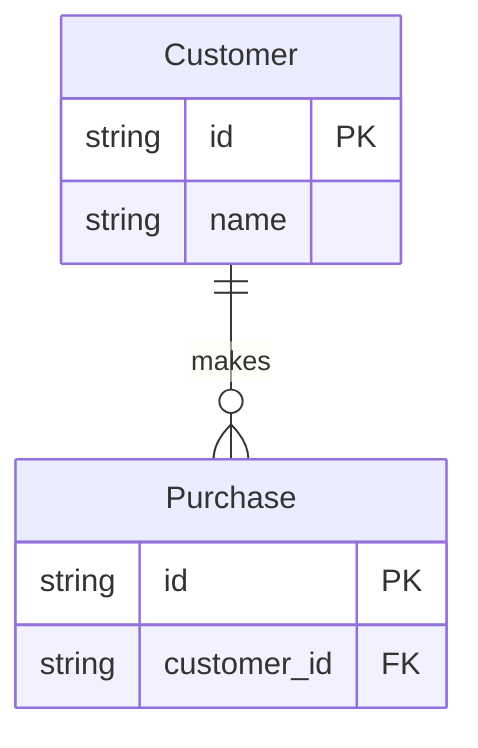 erDiagram
  Customer {
    string id PK
    string name
  }
  Purchase {
    string id PK
    string customer_id FK
  }
  Customer ||--o{ Purchase : makes